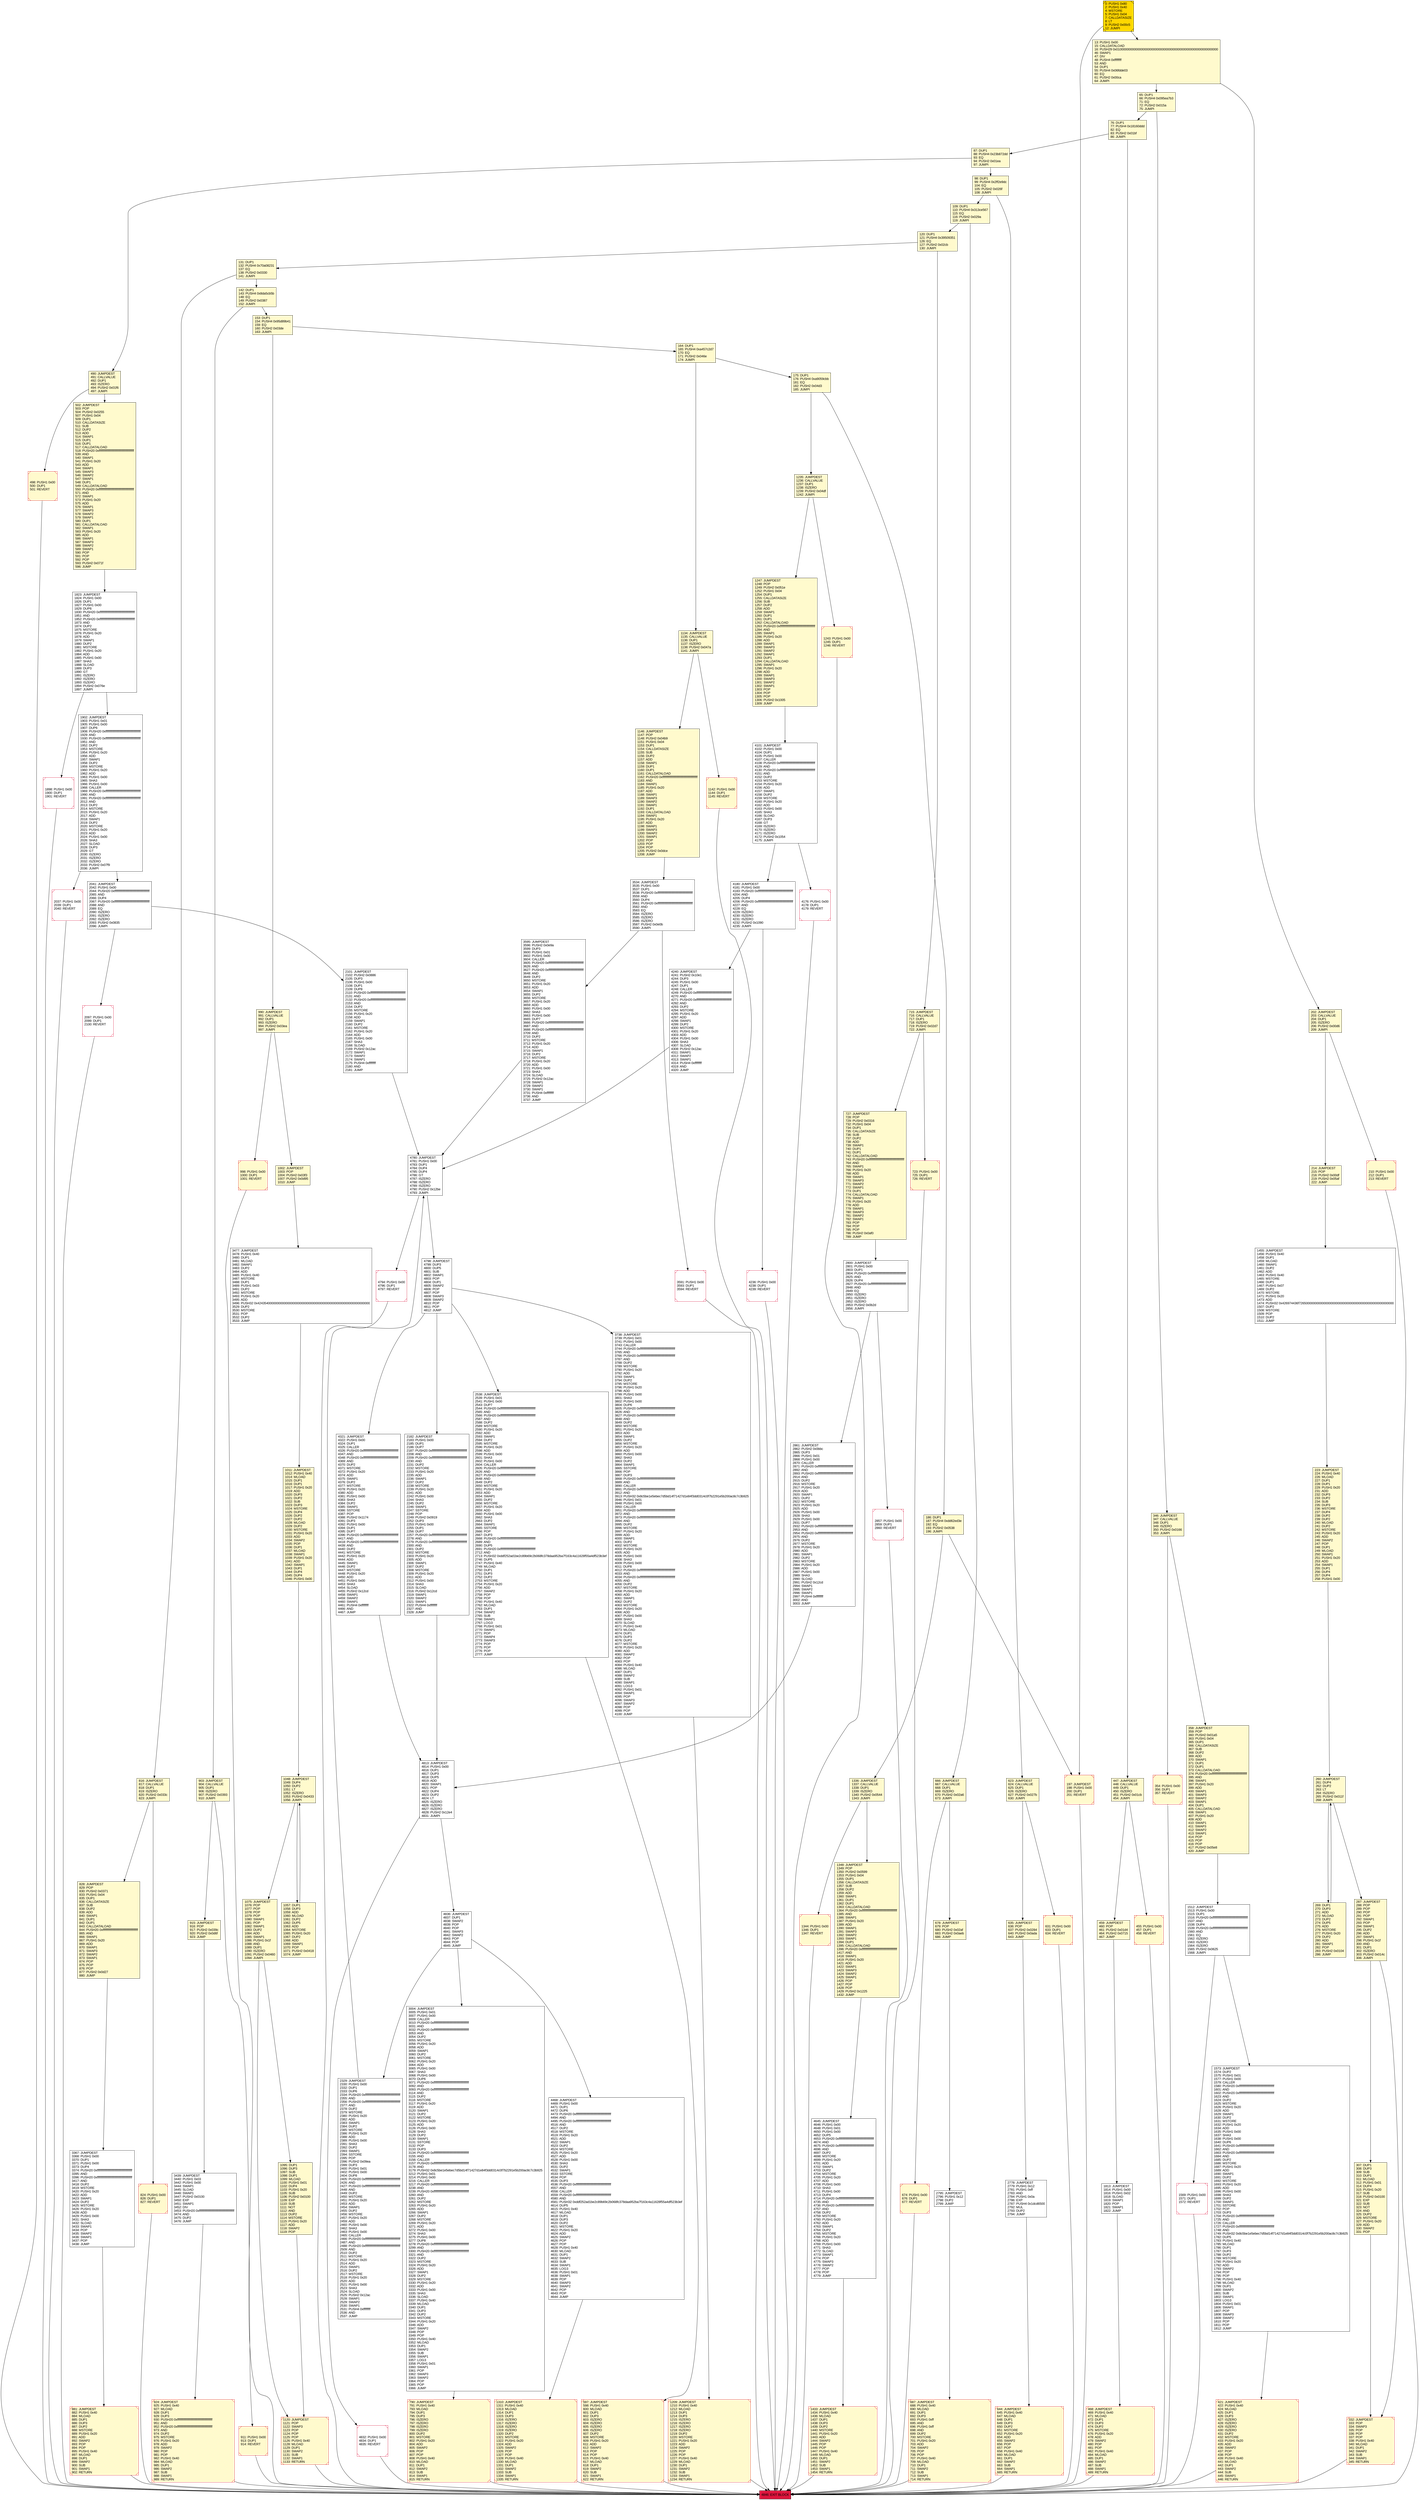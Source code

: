digraph G {
bgcolor=transparent rankdir=UD;
node [shape=box style=filled color=black fillcolor=white fontname=arial fontcolor=black];
153 [label="153: DUP1\l154: PUSH4 0x95d89b41\l159: EQ\l160: PUSH2 0x03de\l163: JUMPI\l" fillcolor=lemonchiffon ];
4813 [label="4813: JUMPDEST\l4814: PUSH1 0x00\l4816: DUP1\l4817: DUP3\l4818: DUP5\l4819: ADD\l4820: SWAP1\l4821: POP\l4822: DUP4\l4823: DUP2\l4824: LT\l4825: ISZERO\l4826: ISZERO\l4827: ISZERO\l4828: PUSH2 0x12e4\l4831: JUMPI\l" ];
674 [label="674: PUSH1 0x00\l676: DUP1\l677: REVERT\l" fillcolor=lemonchiffon shape=Msquare color=crimson ];
3595 [label="3595: JUMPDEST\l3596: PUSH2 0x0e9a\l3599: DUP3\l3600: PUSH1 0x01\l3602: PUSH1 0x00\l3604: CALLER\l3605: PUSH20 0xffffffffffffffffffffffffffffffffffffffff\l3626: AND\l3627: PUSH20 0xffffffffffffffffffffffffffffffffffffffff\l3648: AND\l3649: DUP2\l3650: MSTORE\l3651: PUSH1 0x20\l3653: ADD\l3654: SWAP1\l3655: DUP2\l3656: MSTORE\l3657: PUSH1 0x20\l3659: ADD\l3660: PUSH1 0x00\l3662: SHA3\l3663: PUSH1 0x00\l3665: DUP7\l3666: PUSH20 0xffffffffffffffffffffffffffffffffffffffff\l3687: AND\l3688: PUSH20 0xffffffffffffffffffffffffffffffffffffffff\l3709: AND\l3710: DUP2\l3711: MSTORE\l3712: PUSH1 0x20\l3714: ADD\l3715: SWAP1\l3716: DUP2\l3717: MSTORE\l3718: PUSH1 0x20\l3720: ADD\l3721: PUSH1 0x00\l3723: SHA3\l3724: SLOAD\l3725: PUSH2 0x12ac\l3728: SWAP1\l3729: SWAP2\l3730: SWAP1\l3731: PUSH4 0xffffffff\l3736: AND\l3737: JUMP\l" ];
346 [label="346: JUMPDEST\l347: CALLVALUE\l348: DUP1\l349: ISZERO\l350: PUSH2 0x0166\l353: JUMPI\l" fillcolor=lemonchiffon ];
65 [label="65: DUP1\l66: PUSH4 0x095ea7b3\l71: EQ\l72: PUSH2 0x015a\l75: JUMPI\l" fillcolor=lemonchiffon ];
131 [label="131: DUP1\l132: PUSH4 0x70a08231\l137: EQ\l138: PUSH2 0x0330\l141: JUMPI\l" fillcolor=lemonchiffon ];
120 [label="120: DUP1\l121: PUSH4 0x39509351\l126: EQ\l127: PUSH2 0x02cb\l130: JUMPI\l" fillcolor=lemonchiffon ];
678 [label="678: JUMPDEST\l679: POP\l680: PUSH2 0x02af\l683: PUSH2 0x0aeb\l686: JUMP\l" fillcolor=lemonchiffon ];
666 [label="666: JUMPDEST\l667: CALLVALUE\l668: DUP1\l669: ISZERO\l670: PUSH2 0x02a6\l673: JUMPI\l" fillcolor=lemonchiffon ];
687 [label="687: JUMPDEST\l688: PUSH1 0x40\l690: MLOAD\l691: DUP1\l692: DUP3\l693: PUSH1 0xff\l695: AND\l696: PUSH1 0xff\l698: AND\l699: DUP2\l700: MSTORE\l701: PUSH1 0x20\l703: ADD\l704: SWAP2\l705: POP\l706: POP\l707: PUSH1 0x40\l709: MLOAD\l710: DUP1\l711: SWAP2\l712: SUB\l713: SWAP1\l714: RETURN\l" fillcolor=lemonchiffon shape=Msquare color=crimson ];
4794 [label="4794: PUSH1 0x00\l4796: DUP1\l4797: REVERT\l" shape=Msquare color=crimson ];
142 [label="142: DUP1\l143: PUSH4 0x8da5cb5b\l148: EQ\l149: PUSH2 0x0387\l152: JUMPI\l" fillcolor=lemonchiffon ];
1310 [label="1310: JUMPDEST\l1311: PUSH1 0x40\l1313: MLOAD\l1314: DUP1\l1315: DUP3\l1316: ISZERO\l1317: ISZERO\l1318: ISZERO\l1319: ISZERO\l1320: DUP2\l1321: MSTORE\l1322: PUSH1 0x20\l1324: ADD\l1325: SWAP2\l1326: POP\l1327: POP\l1328: PUSH1 0x40\l1330: MLOAD\l1331: DUP1\l1332: SWAP2\l1333: SUB\l1334: SWAP1\l1335: RETURN\l" fillcolor=lemonchiffon shape=Msquare color=crimson ];
502 [label="502: JUMPDEST\l503: POP\l504: PUSH2 0x0255\l507: PUSH1 0x04\l509: DUP1\l510: CALLDATASIZE\l511: SUB\l512: DUP2\l513: ADD\l514: SWAP1\l515: DUP1\l516: DUP1\l517: CALLDATALOAD\l518: PUSH20 0xffffffffffffffffffffffffffffffffffffffff\l539: AND\l540: SWAP1\l541: PUSH1 0x20\l543: ADD\l544: SWAP1\l545: SWAP3\l546: SWAP2\l547: SWAP1\l548: DUP1\l549: CALLDATALOAD\l550: PUSH20 0xffffffffffffffffffffffffffffffffffffffff\l571: AND\l572: SWAP1\l573: PUSH1 0x20\l575: ADD\l576: SWAP1\l577: SWAP3\l578: SWAP2\l579: SWAP1\l580: DUP1\l581: CALLDATALOAD\l582: SWAP1\l583: PUSH1 0x20\l585: ADD\l586: SWAP1\l587: SWAP3\l588: SWAP2\l589: SWAP1\l590: POP\l591: POP\l592: POP\l593: PUSH2 0x071f\l596: JUMP\l" fillcolor=lemonchiffon ];
715 [label="715: JUMPDEST\l716: CALLVALUE\l717: DUP1\l718: ISZERO\l719: PUSH2 0x02d7\l722: JUMPI\l" fillcolor=lemonchiffon ];
790 [label="790: JUMPDEST\l791: PUSH1 0x40\l793: MLOAD\l794: DUP1\l795: DUP3\l796: ISZERO\l797: ISZERO\l798: ISZERO\l799: ISZERO\l800: DUP2\l801: MSTORE\l802: PUSH1 0x20\l804: ADD\l805: SWAP2\l806: POP\l807: POP\l808: PUSH1 0x40\l810: MLOAD\l811: DUP1\l812: SWAP2\l813: SUB\l814: SWAP1\l815: RETURN\l" fillcolor=lemonchiffon shape=Msquare color=crimson ];
1433 [label="1433: JUMPDEST\l1434: PUSH1 0x40\l1436: MLOAD\l1437: DUP1\l1438: DUP3\l1439: DUP2\l1440: MSTORE\l1441: PUSH1 0x20\l1443: ADD\l1444: SWAP2\l1445: POP\l1446: POP\l1447: PUSH1 0x40\l1449: MLOAD\l1450: DUP1\l1451: SWAP2\l1452: SUB\l1453: SWAP1\l1454: RETURN\l" fillcolor=lemonchiffon shape=Msquare color=crimson ];
4236 [label="4236: PUSH1 0x00\l4238: DUP1\l4239: REVERT\l" shape=Msquare color=crimson ];
911 [label="911: PUSH1 0x00\l913: DUP1\l914: REVERT\l" fillcolor=lemonchiffon shape=Msquare color=crimson ];
1002 [label="1002: JUMPDEST\l1003: POP\l1004: PUSH2 0x03f3\l1007: PUSH2 0x0d95\l1010: JUMP\l" fillcolor=lemonchiffon ];
644 [label="644: JUMPDEST\l645: PUSH1 0x40\l647: MLOAD\l648: DUP1\l649: DUP3\l650: DUP2\l651: MSTORE\l652: PUSH1 0x20\l654: ADD\l655: SWAP2\l656: POP\l657: POP\l658: PUSH1 0x40\l660: MLOAD\l661: DUP1\l662: SWAP2\l663: SUB\l664: SWAP1\l665: RETURN\l" fillcolor=lemonchiffon shape=Msquare color=crimson ];
307 [label="307: DUP1\l308: DUP3\l309: SUB\l310: DUP1\l311: MLOAD\l312: PUSH1 0x01\l314: DUP4\l315: PUSH1 0x20\l317: SUB\l318: PUSH2 0x0100\l321: EXP\l322: SUB\l323: NOT\l324: AND\l325: DUP2\l326: MSTORE\l327: PUSH1 0x20\l329: ADD\l330: SWAP2\l331: POP\l" fillcolor=lemonchiffon ];
1512 [label="1512: JUMPDEST\l1513: PUSH1 0x00\l1515: DUP1\l1516: PUSH20 0xffffffffffffffffffffffffffffffffffffffff\l1537: AND\l1538: DUP4\l1539: PUSH20 0xffffffffffffffffffffffffffffffffffffffff\l1560: AND\l1561: EQ\l1562: ISZERO\l1563: ISZERO\l1564: ISZERO\l1565: PUSH2 0x0625\l1568: JUMPI\l" ];
459 [label="459: JUMPDEST\l460: POP\l461: PUSH2 0x01d4\l464: PUSH2 0x0715\l467: JUMP\l" fillcolor=lemonchiffon ];
4832 [label="4832: PUSH1 0x00\l4834: DUP1\l4835: REVERT\l" shape=Msquare color=crimson ];
4321 [label="4321: JUMPDEST\l4322: PUSH1 0x00\l4324: DUP1\l4325: CALLER\l4326: PUSH20 0xffffffffffffffffffffffffffffffffffffffff\l4347: AND\l4348: PUSH20 0xffffffffffffffffffffffffffffffffffffffff\l4369: AND\l4370: DUP2\l4371: MSTORE\l4372: PUSH1 0x20\l4374: ADD\l4375: SWAP1\l4376: DUP2\l4377: MSTORE\l4378: PUSH1 0x20\l4380: ADD\l4381: PUSH1 0x00\l4383: SHA3\l4384: DUP2\l4385: SWAP1\l4386: SSTORE\l4387: POP\l4388: PUSH2 0x1174\l4391: DUP3\l4392: PUSH1 0x00\l4394: DUP1\l4395: DUP7\l4396: PUSH20 0xffffffffffffffffffffffffffffffffffffffff\l4417: AND\l4418: PUSH20 0xffffffffffffffffffffffffffffffffffffffff\l4439: AND\l4440: DUP2\l4441: MSTORE\l4442: PUSH1 0x20\l4444: ADD\l4445: SWAP1\l4446: DUP2\l4447: MSTORE\l4448: PUSH1 0x20\l4450: ADD\l4451: PUSH1 0x00\l4453: SHA3\l4454: SLOAD\l4455: PUSH2 0x12cd\l4458: SWAP1\l4459: SWAP2\l4460: SWAP1\l4461: PUSH4 0xffffffff\l4466: AND\l4467: JUMP\l" ];
1011 [label="1011: JUMPDEST\l1012: PUSH1 0x40\l1014: MLOAD\l1015: DUP1\l1016: DUP1\l1017: PUSH1 0x20\l1019: ADD\l1020: DUP3\l1021: DUP2\l1022: SUB\l1023: DUP3\l1024: MSTORE\l1025: DUP4\l1026: DUP2\l1027: DUP2\l1028: MLOAD\l1029: DUP2\l1030: MSTORE\l1031: PUSH1 0x20\l1033: ADD\l1034: SWAP2\l1035: POP\l1036: DUP1\l1037: MLOAD\l1038: SWAP1\l1039: PUSH1 0x20\l1041: ADD\l1042: SWAP1\l1043: DUP1\l1044: DUP4\l1045: DUP4\l1046: PUSH1 0x00\l" fillcolor=lemonchiffon ];
2538 [label="2538: JUMPDEST\l2539: PUSH1 0x01\l2541: PUSH1 0x00\l2543: DUP7\l2544: PUSH20 0xffffffffffffffffffffffffffffffffffffffff\l2565: AND\l2566: PUSH20 0xffffffffffffffffffffffffffffffffffffffff\l2587: AND\l2588: DUP2\l2589: MSTORE\l2590: PUSH1 0x20\l2592: ADD\l2593: SWAP1\l2594: DUP2\l2595: MSTORE\l2596: PUSH1 0x20\l2598: ADD\l2599: PUSH1 0x00\l2601: SHA3\l2602: PUSH1 0x00\l2604: CALLER\l2605: PUSH20 0xffffffffffffffffffffffffffffffffffffffff\l2626: AND\l2627: PUSH20 0xffffffffffffffffffffffffffffffffffffffff\l2648: AND\l2649: DUP2\l2650: MSTORE\l2651: PUSH1 0x20\l2653: ADD\l2654: SWAP1\l2655: DUP2\l2656: MSTORE\l2657: PUSH1 0x20\l2659: ADD\l2660: PUSH1 0x00\l2662: SHA3\l2663: DUP2\l2664: SWAP1\l2665: SSTORE\l2666: POP\l2667: DUP3\l2668: PUSH20 0xffffffffffffffffffffffffffffffffffffffff\l2689: AND\l2690: DUP5\l2691: PUSH20 0xffffffffffffffffffffffffffffffffffffffff\l2712: AND\l2713: PUSH32 0xddf252ad1be2c89b69c2b068fc378daa952ba7f163c4a11628f55a4df523b3ef\l2746: DUP5\l2747: PUSH1 0x40\l2749: MLOAD\l2750: DUP1\l2751: DUP3\l2752: DUP2\l2753: MSTORE\l2754: PUSH1 0x20\l2756: ADD\l2757: SWAP2\l2758: POP\l2759: POP\l2760: PUSH1 0x40\l2762: MLOAD\l2763: DUP1\l2764: SWAP2\l2765: SUB\l2766: SWAP1\l2767: LOG3\l2768: PUSH1 0x01\l2770: SWAP1\l2771: POP\l2772: SWAP4\l2773: SWAP3\l2774: POP\l2775: POP\l2776: POP\l2777: JUMP\l" ];
998 [label="998: PUSH1 0x00\l1000: DUP1\l1001: REVERT\l" fillcolor=lemonchiffon shape=Msquare color=crimson ];
1095 [label="1095: DUP1\l1096: DUP3\l1097: SUB\l1098: DUP1\l1099: MLOAD\l1100: PUSH1 0x01\l1102: DUP4\l1103: PUSH1 0x20\l1105: SUB\l1106: PUSH2 0x0100\l1109: EXP\l1110: SUB\l1111: NOT\l1112: AND\l1113: DUP2\l1114: MSTORE\l1115: PUSH1 0x20\l1117: ADD\l1118: SWAP2\l1119: POP\l" fillcolor=lemonchiffon ];
98 [label="98: DUP1\l99: PUSH4 0x2ff2e9dc\l104: EQ\l105: PUSH2 0x026f\l108: JUMPI\l" fillcolor=lemonchiffon ];
1075 [label="1075: JUMPDEST\l1076: POP\l1077: POP\l1078: POP\l1079: POP\l1080: SWAP1\l1081: POP\l1082: SWAP1\l1083: DUP2\l1084: ADD\l1085: SWAP1\l1086: PUSH1 0x1f\l1088: AND\l1089: DUP1\l1090: ISZERO\l1091: PUSH2 0x0460\l1094: JUMPI\l" fillcolor=lemonchiffon ];
623 [label="623: JUMPDEST\l624: CALLVALUE\l625: DUP1\l626: ISZERO\l627: PUSH2 0x027b\l630: JUMPI\l" fillcolor=lemonchiffon ];
498 [label="498: PUSH1 0x00\l500: DUP1\l501: REVERT\l" fillcolor=lemonchiffon shape=Msquare color=crimson ];
2037 [label="2037: PUSH1 0x00\l2039: DUP1\l2040: REVERT\l" shape=Msquare color=crimson ];
13 [label="13: PUSH1 0x00\l15: CALLDATALOAD\l16: PUSH29 0x0100000000000000000000000000000000000000000000000000000000\l46: SWAP1\l47: DIV\l48: PUSH4 0xffffffff\l53: AND\l54: DUP1\l55: PUSH4 0x06fdde03\l60: EQ\l61: PUSH2 0x00ca\l64: JUMPI\l" fillcolor=lemonchiffon ];
2329 [label="2329: JUMPDEST\l2330: PUSH1 0x00\l2332: DUP1\l2333: DUP6\l2334: PUSH20 0xffffffffffffffffffffffffffffffffffffffff\l2355: AND\l2356: PUSH20 0xffffffffffffffffffffffffffffffffffffffff\l2377: AND\l2378: DUP2\l2379: MSTORE\l2380: PUSH1 0x20\l2382: ADD\l2383: SWAP1\l2384: DUP2\l2385: MSTORE\l2386: PUSH1 0x20\l2388: ADD\l2389: PUSH1 0x00\l2391: SHA3\l2392: DUP2\l2393: SWAP1\l2394: SSTORE\l2395: POP\l2396: PUSH2 0x09ea\l2399: DUP3\l2400: PUSH1 0x01\l2402: PUSH1 0x00\l2404: DUP8\l2405: PUSH20 0xffffffffffffffffffffffffffffffffffffffff\l2426: AND\l2427: PUSH20 0xffffffffffffffffffffffffffffffffffffffff\l2448: AND\l2449: DUP2\l2450: MSTORE\l2451: PUSH1 0x20\l2453: ADD\l2454: SWAP1\l2455: DUP2\l2456: MSTORE\l2457: PUSH1 0x20\l2459: ADD\l2460: PUSH1 0x00\l2462: SHA3\l2463: PUSH1 0x00\l2465: CALLER\l2466: PUSH20 0xffffffffffffffffffffffffffffffffffffffff\l2487: AND\l2488: PUSH20 0xffffffffffffffffffffffffffffffffffffffff\l2509: AND\l2510: DUP2\l2511: MSTORE\l2512: PUSH1 0x20\l2514: ADD\l2515: SWAP1\l2516: DUP2\l2517: MSTORE\l2518: PUSH1 0x20\l2520: ADD\l2521: PUSH1 0x00\l2523: SHA3\l2524: SLOAD\l2525: PUSH2 0x12ac\l2528: SWAP1\l2529: SWAP2\l2530: SWAP1\l2531: PUSH4 0xffffffff\l2536: AND\l2537: JUMP\l" ];
175 [label="175: DUP1\l176: PUSH4 0xa9059cbb\l181: EQ\l182: PUSH2 0x04d3\l185: JUMPI\l" fillcolor=lemonchiffon ];
3738 [label="3738: JUMPDEST\l3739: PUSH1 0x01\l3741: PUSH1 0x00\l3743: CALLER\l3744: PUSH20 0xffffffffffffffffffffffffffffffffffffffff\l3765: AND\l3766: PUSH20 0xffffffffffffffffffffffffffffffffffffffff\l3787: AND\l3788: DUP2\l3789: MSTORE\l3790: PUSH1 0x20\l3792: ADD\l3793: SWAP1\l3794: DUP2\l3795: MSTORE\l3796: PUSH1 0x20\l3798: ADD\l3799: PUSH1 0x00\l3801: SHA3\l3802: PUSH1 0x00\l3804: DUP6\l3805: PUSH20 0xffffffffffffffffffffffffffffffffffffffff\l3826: AND\l3827: PUSH20 0xffffffffffffffffffffffffffffffffffffffff\l3848: AND\l3849: DUP2\l3850: MSTORE\l3851: PUSH1 0x20\l3853: ADD\l3854: SWAP1\l3855: DUP2\l3856: MSTORE\l3857: PUSH1 0x20\l3859: ADD\l3860: PUSH1 0x00\l3862: SHA3\l3863: DUP2\l3864: SWAP1\l3865: SSTORE\l3866: POP\l3867: DUP3\l3868: PUSH20 0xffffffffffffffffffffffffffffffffffffffff\l3889: AND\l3890: CALLER\l3891: PUSH20 0xffffffffffffffffffffffffffffffffffffffff\l3912: AND\l3913: PUSH32 0x8c5be1e5ebec7d5bd14f71427d1e84f3dd0314c0f7b2291e5b200ac8c7c3b925\l3946: PUSH1 0x01\l3948: PUSH1 0x00\l3950: CALLER\l3951: PUSH20 0xffffffffffffffffffffffffffffffffffffffff\l3972: AND\l3973: PUSH20 0xffffffffffffffffffffffffffffffffffffffff\l3994: AND\l3995: DUP2\l3996: MSTORE\l3997: PUSH1 0x20\l3999: ADD\l4000: SWAP1\l4001: DUP2\l4002: MSTORE\l4003: PUSH1 0x20\l4005: ADD\l4006: PUSH1 0x00\l4008: SHA3\l4009: PUSH1 0x00\l4011: DUP8\l4012: PUSH20 0xffffffffffffffffffffffffffffffffffffffff\l4033: AND\l4034: PUSH20 0xffffffffffffffffffffffffffffffffffffffff\l4055: AND\l4056: DUP2\l4057: MSTORE\l4058: PUSH1 0x20\l4060: ADD\l4061: SWAP1\l4062: DUP2\l4063: MSTORE\l4064: PUSH1 0x20\l4066: ADD\l4067: PUSH1 0x00\l4069: SHA3\l4070: SLOAD\l4071: PUSH1 0x40\l4073: MLOAD\l4074: DUP1\l4075: DUP3\l4076: DUP2\l4077: MSTORE\l4078: PUSH1 0x20\l4080: ADD\l4081: SWAP2\l4082: POP\l4083: POP\l4084: PUSH1 0x40\l4086: MLOAD\l4087: DUP1\l4088: SWAP2\l4089: SUB\l4090: SWAP1\l4091: LOG3\l4092: PUSH1 0x01\l4094: SWAP1\l4095: POP\l4096: SWAP3\l4097: SWAP2\l4098: POP\l4099: POP\l4100: JUMP\l" ];
816 [label="816: JUMPDEST\l817: CALLVALUE\l818: DUP1\l819: ISZERO\l820: PUSH2 0x033c\l823: JUMPI\l" fillcolor=lemonchiffon ];
4180 [label="4180: JUMPDEST\l4181: PUSH1 0x00\l4183: PUSH20 0xffffffffffffffffffffffffffffffffffffffff\l4204: AND\l4205: DUP4\l4206: PUSH20 0xffffffffffffffffffffffffffffffffffffffff\l4227: AND\l4228: EQ\l4229: ISZERO\l4230: ISZERO\l4231: ISZERO\l4232: PUSH2 0x1090\l4235: JUMPI\l" ];
1146 [label="1146: JUMPDEST\l1147: POP\l1148: PUSH2 0x04b9\l1151: PUSH1 0x04\l1153: DUP1\l1154: CALLDATASIZE\l1155: SUB\l1156: DUP2\l1157: ADD\l1158: SWAP1\l1159: DUP1\l1160: DUP1\l1161: CALLDATALOAD\l1162: PUSH20 0xffffffffffffffffffffffffffffffffffffffff\l1183: AND\l1184: SWAP1\l1185: PUSH1 0x20\l1187: ADD\l1188: SWAP1\l1189: SWAP3\l1190: SWAP2\l1191: SWAP1\l1192: DUP1\l1193: CALLDATALOAD\l1194: SWAP1\l1195: PUSH1 0x20\l1197: ADD\l1198: SWAP1\l1199: SWAP3\l1200: SWAP2\l1201: SWAP1\l1202: POP\l1203: POP\l1204: POP\l1205: PUSH2 0x0dce\l1208: JUMP\l" fillcolor=lemonchiffon ];
2795 [label="2795: JUMPDEST\l2796: PUSH1 0x12\l2798: DUP2\l2799: JUMP\l" ];
1336 [label="1336: JUMPDEST\l1337: CALLVALUE\l1338: DUP1\l1339: ISZERO\l1340: PUSH2 0x0544\l1343: JUMPI\l" fillcolor=lemonchiffon ];
455 [label="455: PUSH1 0x00\l457: DUP1\l458: REVERT\l" fillcolor=lemonchiffon shape=Msquare color=crimson ];
1823 [label="1823: JUMPDEST\l1824: PUSH1 0x00\l1826: DUP1\l1827: PUSH1 0x00\l1829: DUP6\l1830: PUSH20 0xffffffffffffffffffffffffffffffffffffffff\l1851: AND\l1852: PUSH20 0xffffffffffffffffffffffffffffffffffffffff\l1873: AND\l1874: DUP2\l1875: MSTORE\l1876: PUSH1 0x20\l1878: ADD\l1879: SWAP1\l1880: DUP2\l1881: MSTORE\l1882: PUSH1 0x20\l1884: ADD\l1885: PUSH1 0x00\l1887: SHA3\l1888: SLOAD\l1889: DUP3\l1890: GT\l1891: ISZERO\l1892: ISZERO\l1893: ISZERO\l1894: PUSH2 0x076e\l1897: JUMPI\l" ];
468 [label="468: JUMPDEST\l469: PUSH1 0x40\l471: MLOAD\l472: DUP1\l473: DUP3\l474: DUP2\l475: MSTORE\l476: PUSH1 0x20\l478: ADD\l479: SWAP2\l480: POP\l481: POP\l482: PUSH1 0x40\l484: MLOAD\l485: DUP1\l486: SWAP2\l487: SUB\l488: SWAP1\l489: RETURN\l" fillcolor=lemonchiffon shape=Msquare color=crimson ];
597 [label="597: JUMPDEST\l598: PUSH1 0x40\l600: MLOAD\l601: DUP1\l602: DUP3\l603: ISZERO\l604: ISZERO\l605: ISZERO\l606: ISZERO\l607: DUP2\l608: MSTORE\l609: PUSH1 0x20\l611: ADD\l612: SWAP2\l613: POP\l614: POP\l615: PUSH1 0x40\l617: MLOAD\l618: DUP1\l619: SWAP2\l620: SUB\l621: SWAP1\l622: RETURN\l" fillcolor=lemonchiffon shape=Msquare color=crimson ];
1902 [label="1902: JUMPDEST\l1903: PUSH1 0x01\l1905: PUSH1 0x00\l1907: DUP6\l1908: PUSH20 0xffffffffffffffffffffffffffffffffffffffff\l1929: AND\l1930: PUSH20 0xffffffffffffffffffffffffffffffffffffffff\l1951: AND\l1952: DUP2\l1953: MSTORE\l1954: PUSH1 0x20\l1956: ADD\l1957: SWAP1\l1958: DUP2\l1959: MSTORE\l1960: PUSH1 0x20\l1962: ADD\l1963: PUSH1 0x00\l1965: SHA3\l1966: PUSH1 0x00\l1968: CALLER\l1969: PUSH20 0xffffffffffffffffffffffffffffffffffffffff\l1990: AND\l1991: PUSH20 0xffffffffffffffffffffffffffffffffffffffff\l2012: AND\l2013: DUP2\l2014: MSTORE\l2015: PUSH1 0x20\l2017: ADD\l2018: SWAP1\l2019: DUP2\l2020: MSTORE\l2021: PUSH1 0x20\l2023: ADD\l2024: PUSH1 0x00\l2026: SHA3\l2027: SLOAD\l2028: DUP3\l2029: GT\l2030: ISZERO\l2031: ISZERO\l2032: ISZERO\l2033: PUSH2 0x07f9\l2036: JUMPI\l" ];
223 [label="223: JUMPDEST\l224: PUSH1 0x40\l226: MLOAD\l227: DUP1\l228: DUP1\l229: PUSH1 0x20\l231: ADD\l232: DUP3\l233: DUP2\l234: SUB\l235: DUP3\l236: MSTORE\l237: DUP4\l238: DUP2\l239: DUP2\l240: MLOAD\l241: DUP2\l242: MSTORE\l243: PUSH1 0x20\l245: ADD\l246: SWAP2\l247: POP\l248: DUP1\l249: MLOAD\l250: SWAP1\l251: PUSH1 0x20\l253: ADD\l254: SWAP1\l255: DUP1\l256: DUP4\l257: DUP4\l258: PUSH1 0x00\l" fillcolor=lemonchiffon ];
2800 [label="2800: JUMPDEST\l2801: PUSH1 0x00\l2803: DUP1\l2804: PUSH20 0xffffffffffffffffffffffffffffffffffffffff\l2825: AND\l2826: DUP4\l2827: PUSH20 0xffffffffffffffffffffffffffffffffffffffff\l2848: AND\l2849: EQ\l2850: ISZERO\l2851: ISZERO\l2852: ISZERO\l2853: PUSH2 0x0b2d\l2856: JUMPI\l" ];
202 [label="202: JUMPDEST\l203: CALLVALUE\l204: DUP1\l205: ISZERO\l206: PUSH2 0x00d6\l209: JUMPI\l" fillcolor=lemonchiffon ];
723 [label="723: PUSH1 0x00\l725: DUP1\l726: REVERT\l" fillcolor=lemonchiffon shape=Msquare color=crimson ];
3477 [label="3477: JUMPDEST\l3478: PUSH1 0x40\l3480: DUP1\l3481: MLOAD\l3482: SWAP1\l3483: DUP2\l3484: ADD\l3485: PUSH1 0x40\l3487: MSTORE\l3488: DUP1\l3489: PUSH1 0x03\l3491: DUP2\l3492: MSTORE\l3493: PUSH1 0x20\l3495: ADD\l3496: PUSH32 0x4243540000000000000000000000000000000000000000000000000000000000\l3529: DUP2\l3530: MSTORE\l3531: POP\l3532: DUP2\l3533: JUMP\l" ];
210 [label="210: PUSH1 0x00\l212: DUP1\l213: REVERT\l" fillcolor=lemonchiffon shape=Msquare color=crimson ];
1247 [label="1247: JUMPDEST\l1248: POP\l1249: PUSH2 0x051e\l1252: PUSH1 0x04\l1254: DUP1\l1255: CALLDATASIZE\l1256: SUB\l1257: DUP2\l1258: ADD\l1259: SWAP1\l1260: DUP1\l1261: DUP1\l1262: CALLDATALOAD\l1263: PUSH20 0xffffffffffffffffffffffffffffffffffffffff\l1284: AND\l1285: SWAP1\l1286: PUSH1 0x20\l1288: ADD\l1289: SWAP1\l1290: SWAP3\l1291: SWAP2\l1292: SWAP1\l1293: DUP1\l1294: CALLDATALOAD\l1295: SWAP1\l1296: PUSH1 0x20\l1298: ADD\l1299: SWAP1\l1300: SWAP3\l1301: SWAP2\l1302: SWAP1\l1303: POP\l1304: POP\l1305: POP\l1306: PUSH2 0x1005\l1309: JUMP\l" fillcolor=lemonchiffon ];
269 [label="269: DUP1\l270: DUP3\l271: ADD\l272: MLOAD\l273: DUP2\l274: DUP5\l275: ADD\l276: MSTORE\l277: PUSH1 0x20\l279: DUP2\l280: ADD\l281: SWAP1\l282: POP\l283: PUSH2 0x0104\l286: JUMP\l" fillcolor=lemonchiffon ];
287 [label="287: JUMPDEST\l288: POP\l289: POP\l290: POP\l291: POP\l292: SWAP1\l293: POP\l294: SWAP1\l295: DUP2\l296: ADD\l297: SWAP1\l298: PUSH1 0x1f\l300: AND\l301: DUP1\l302: ISZERO\l303: PUSH2 0x014c\l306: JUMPI\l" fillcolor=lemonchiffon ];
1243 [label="1243: PUSH1 0x00\l1245: DUP1\l1246: REVERT\l" fillcolor=lemonchiffon shape=Msquare color=crimson ];
2182 [label="2182: JUMPDEST\l2183: PUSH1 0x00\l2185: DUP1\l2186: DUP7\l2187: PUSH20 0xffffffffffffffffffffffffffffffffffffffff\l2208: AND\l2209: PUSH20 0xffffffffffffffffffffffffffffffffffffffff\l2230: AND\l2231: DUP2\l2232: MSTORE\l2233: PUSH1 0x20\l2235: ADD\l2236: SWAP1\l2237: DUP2\l2238: MSTORE\l2239: PUSH1 0x20\l2241: ADD\l2242: PUSH1 0x00\l2244: SHA3\l2245: DUP2\l2246: SWAP1\l2247: SSTORE\l2248: POP\l2249: PUSH2 0x0919\l2252: DUP3\l2253: PUSH1 0x00\l2255: DUP1\l2256: DUP7\l2257: PUSH20 0xffffffffffffffffffffffffffffffffffffffff\l2278: AND\l2279: PUSH20 0xffffffffffffffffffffffffffffffffffffffff\l2300: AND\l2301: DUP2\l2302: MSTORE\l2303: PUSH1 0x20\l2305: ADD\l2306: SWAP1\l2307: DUP2\l2308: MSTORE\l2309: PUSH1 0x20\l2311: ADD\l2312: PUSH1 0x00\l2314: SHA3\l2315: SLOAD\l2316: PUSH2 0x12cd\l2319: SWAP1\l2320: SWAP2\l2321: SWAP1\l2322: PUSH4 0xffffffff\l2327: AND\l2328: JUMP\l" ];
3004 [label="3004: JUMPDEST\l3005: PUSH1 0x01\l3007: PUSH1 0x00\l3009: CALLER\l3010: PUSH20 0xffffffffffffffffffffffffffffffffffffffff\l3031: AND\l3032: PUSH20 0xffffffffffffffffffffffffffffffffffffffff\l3053: AND\l3054: DUP2\l3055: MSTORE\l3056: PUSH1 0x20\l3058: ADD\l3059: SWAP1\l3060: DUP2\l3061: MSTORE\l3062: PUSH1 0x20\l3064: ADD\l3065: PUSH1 0x00\l3067: SHA3\l3068: PUSH1 0x00\l3070: DUP6\l3071: PUSH20 0xffffffffffffffffffffffffffffffffffffffff\l3092: AND\l3093: PUSH20 0xffffffffffffffffffffffffffffffffffffffff\l3114: AND\l3115: DUP2\l3116: MSTORE\l3117: PUSH1 0x20\l3119: ADD\l3120: SWAP1\l3121: DUP2\l3122: MSTORE\l3123: PUSH1 0x20\l3125: ADD\l3126: PUSH1 0x00\l3128: SHA3\l3129: DUP2\l3130: SWAP1\l3131: SSTORE\l3132: POP\l3133: DUP3\l3134: PUSH20 0xffffffffffffffffffffffffffffffffffffffff\l3155: AND\l3156: CALLER\l3157: PUSH20 0xffffffffffffffffffffffffffffffffffffffff\l3178: AND\l3179: PUSH32 0x8c5be1e5ebec7d5bd14f71427d1e84f3dd0314c0f7b2291e5b200ac8c7c3b925\l3212: PUSH1 0x01\l3214: PUSH1 0x00\l3216: CALLER\l3217: PUSH20 0xffffffffffffffffffffffffffffffffffffffff\l3238: AND\l3239: PUSH20 0xffffffffffffffffffffffffffffffffffffffff\l3260: AND\l3261: DUP2\l3262: MSTORE\l3263: PUSH1 0x20\l3265: ADD\l3266: SWAP1\l3267: DUP2\l3268: MSTORE\l3269: PUSH1 0x20\l3271: ADD\l3272: PUSH1 0x00\l3274: SHA3\l3275: PUSH1 0x00\l3277: DUP8\l3278: PUSH20 0xffffffffffffffffffffffffffffffffffffffff\l3299: AND\l3300: PUSH20 0xffffffffffffffffffffffffffffffffffffffff\l3321: AND\l3322: DUP2\l3323: MSTORE\l3324: PUSH1 0x20\l3326: ADD\l3327: SWAP1\l3328: DUP2\l3329: MSTORE\l3330: PUSH1 0x20\l3332: ADD\l3333: PUSH1 0x00\l3335: SHA3\l3336: SLOAD\l3337: PUSH1 0x40\l3339: MLOAD\l3340: DUP1\l3341: DUP3\l3342: DUP2\l3343: MSTORE\l3344: PUSH1 0x20\l3346: ADD\l3347: SWAP2\l3348: POP\l3349: POP\l3350: PUSH1 0x40\l3352: MLOAD\l3353: DUP1\l3354: SWAP2\l3355: SUB\l3356: SWAP1\l3357: LOG3\l3358: PUSH1 0x01\l3360: SWAP1\l3361: POP\l3362: SWAP3\l3363: SWAP2\l3364: POP\l3365: POP\l3366: JUMP\l" ];
1569 [label="1569: PUSH1 0x00\l1571: DUP1\l1572: REVERT\l" shape=Msquare color=crimson ];
490 [label="490: JUMPDEST\l491: CALLVALUE\l492: DUP1\l493: ISZERO\l494: PUSH2 0x01f6\l497: JUMPI\l" fillcolor=lemonchiffon ];
1235 [label="1235: JUMPDEST\l1236: CALLVALUE\l1237: DUP1\l1238: ISZERO\l1239: PUSH2 0x04df\l1242: JUMPI\l" fillcolor=lemonchiffon ];
2041 [label="2041: JUMPDEST\l2042: PUSH1 0x00\l2044: PUSH20 0xffffffffffffffffffffffffffffffffffffffff\l2065: AND\l2066: DUP4\l2067: PUSH20 0xffffffffffffffffffffffffffffffffffffffff\l2088: AND\l2089: EQ\l2090: ISZERO\l2091: ISZERO\l2092: ISZERO\l2093: PUSH2 0x0835\l2096: JUMPI\l" ];
1209 [label="1209: JUMPDEST\l1210: PUSH1 0x40\l1212: MLOAD\l1213: DUP1\l1214: DUP3\l1215: ISZERO\l1216: ISZERO\l1217: ISZERO\l1218: ISZERO\l1219: DUP2\l1220: MSTORE\l1221: PUSH1 0x20\l1223: ADD\l1224: SWAP2\l1225: POP\l1226: POP\l1227: PUSH1 0x40\l1229: MLOAD\l1230: DUP1\l1231: SWAP2\l1232: SUB\l1233: SWAP1\l1234: RETURN\l" fillcolor=lemonchiffon shape=Msquare color=crimson ];
4240 [label="4240: JUMPDEST\l4241: PUSH2 0x10e1\l4244: DUP3\l4245: PUSH1 0x00\l4247: DUP1\l4248: CALLER\l4249: PUSH20 0xffffffffffffffffffffffffffffffffffffffff\l4270: AND\l4271: PUSH20 0xffffffffffffffffffffffffffffffffffffffff\l4292: AND\l4293: DUP2\l4294: MSTORE\l4295: PUSH1 0x20\l4297: ADD\l4298: SWAP1\l4299: DUP2\l4300: MSTORE\l4301: PUSH1 0x20\l4303: ADD\l4304: PUSH1 0x00\l4306: SHA3\l4307: SLOAD\l4308: PUSH2 0x12ac\l4311: SWAP1\l4312: SWAP2\l4313: SWAP1\l4314: PUSH4 0xffffffff\l4319: AND\l4320: JUMP\l" ];
2857 [label="2857: PUSH1 0x00\l2859: DUP1\l2860: REVERT\l" shape=Msquare color=crimson ];
4836 [label="4836: JUMPDEST\l4837: DUP1\l4838: SWAP2\l4839: POP\l4840: POP\l4841: SWAP3\l4842: SWAP2\l4843: POP\l4844: POP\l4845: JUMP\l" ];
2097 [label="2097: PUSH1 0x00\l2099: DUP1\l2100: REVERT\l" shape=Msquare color=crimson ];
915 [label="915: JUMPDEST\l916: POP\l917: PUSH2 0x039c\l920: PUSH2 0x0d6f\l923: JUMP\l" fillcolor=lemonchiffon ];
828 [label="828: JUMPDEST\l829: POP\l830: PUSH2 0x0371\l833: PUSH1 0x04\l835: DUP1\l836: CALLDATASIZE\l837: SUB\l838: DUP2\l839: ADD\l840: SWAP1\l841: DUP1\l842: DUP1\l843: CALLDATALOAD\l844: PUSH20 0xffffffffffffffffffffffffffffffffffffffff\l865: AND\l866: SWAP1\l867: PUSH1 0x20\l869: ADD\l870: SWAP1\l871: SWAP3\l872: SWAP2\l873: SWAP1\l874: POP\l875: POP\l876: POP\l877: PUSH2 0x0d27\l880: JUMP\l" fillcolor=lemonchiffon ];
1348 [label="1348: JUMPDEST\l1349: POP\l1350: PUSH2 0x0599\l1353: PUSH1 0x04\l1355: DUP1\l1356: CALLDATASIZE\l1357: SUB\l1358: DUP2\l1359: ADD\l1360: SWAP1\l1361: DUP1\l1362: DUP1\l1363: CALLDATALOAD\l1364: PUSH20 0xffffffffffffffffffffffffffffffffffffffff\l1385: AND\l1386: SWAP1\l1387: PUSH1 0x20\l1389: ADD\l1390: SWAP1\l1391: SWAP3\l1392: SWAP2\l1393: SWAP1\l1394: DUP1\l1395: CALLDATALOAD\l1396: PUSH20 0xffffffffffffffffffffffffffffffffffffffff\l1417: AND\l1418: SWAP1\l1419: PUSH1 0x20\l1421: ADD\l1422: SWAP1\l1423: SWAP3\l1424: SWAP2\l1425: SWAP1\l1426: POP\l1427: POP\l1428: POP\l1429: PUSH2 0x1225\l1432: JUMP\l" fillcolor=lemonchiffon ];
214 [label="214: JUMPDEST\l215: POP\l216: PUSH2 0x00df\l219: PUSH2 0x05af\l222: JUMP\l" fillcolor=lemonchiffon ];
421 [label="421: JUMPDEST\l422: PUSH1 0x40\l424: MLOAD\l425: DUP1\l426: DUP3\l427: ISZERO\l428: ISZERO\l429: ISZERO\l430: ISZERO\l431: DUP2\l432: MSTORE\l433: PUSH1 0x20\l435: ADD\l436: SWAP2\l437: POP\l438: POP\l439: PUSH1 0x40\l441: MLOAD\l442: DUP1\l443: SWAP2\l444: SUB\l445: SWAP1\l446: RETURN\l" fillcolor=lemonchiffon shape=Msquare color=crimson ];
824 [label="824: PUSH1 0x00\l826: DUP1\l827: REVERT\l" fillcolor=lemonchiffon shape=Msquare color=crimson ];
4101 [label="4101: JUMPDEST\l4102: PUSH1 0x00\l4104: DUP1\l4105: PUSH1 0x00\l4107: CALLER\l4108: PUSH20 0xffffffffffffffffffffffffffffffffffffffff\l4129: AND\l4130: PUSH20 0xffffffffffffffffffffffffffffffffffffffff\l4151: AND\l4152: DUP2\l4153: MSTORE\l4154: PUSH1 0x20\l4156: ADD\l4157: SWAP1\l4158: DUP2\l4159: MSTORE\l4160: PUSH1 0x20\l4162: ADD\l4163: PUSH1 0x00\l4165: SHA3\l4166: SLOAD\l4167: DUP3\l4168: GT\l4169: ISZERO\l4170: ISZERO\l4171: ISZERO\l4172: PUSH2 0x1054\l4175: JUMPI\l" ];
903 [label="903: JUMPDEST\l904: CALLVALUE\l905: DUP1\l906: ISZERO\l907: PUSH2 0x0393\l910: JUMPI\l" fillcolor=lemonchiffon ];
4645 [label="4645: JUMPDEST\l4646: PUSH1 0x00\l4648: PUSH1 0x01\l4650: PUSH1 0x00\l4652: DUP5\l4653: PUSH20 0xffffffffffffffffffffffffffffffffffffffff\l4674: AND\l4675: PUSH20 0xffffffffffffffffffffffffffffffffffffffff\l4696: AND\l4697: DUP2\l4698: MSTORE\l4699: PUSH1 0x20\l4701: ADD\l4702: SWAP1\l4703: DUP2\l4704: MSTORE\l4705: PUSH1 0x20\l4707: ADD\l4708: PUSH1 0x00\l4710: SHA3\l4711: PUSH1 0x00\l4713: DUP4\l4714: PUSH20 0xffffffffffffffffffffffffffffffffffffffff\l4735: AND\l4736: PUSH20 0xffffffffffffffffffffffffffffffffffffffff\l4757: AND\l4758: DUP2\l4759: MSTORE\l4760: PUSH1 0x20\l4762: ADD\l4763: SWAP1\l4764: DUP2\l4765: MSTORE\l4766: PUSH1 0x20\l4768: ADD\l4769: PUSH1 0x00\l4771: SHA3\l4772: SLOAD\l4773: SWAP1\l4774: POP\l4775: SWAP3\l4776: SWAP2\l4777: POP\l4778: POP\l4779: JUMP\l" ];
87 [label="87: DUP1\l88: PUSH4 0x23b872dd\l93: EQ\l94: PUSH2 0x01ea\l97: JUMPI\l" fillcolor=lemonchiffon ];
1573 [label="1573: JUMPDEST\l1574: DUP2\l1575: PUSH1 0x01\l1577: PUSH1 0x00\l1579: CALLER\l1580: PUSH20 0xffffffffffffffffffffffffffffffffffffffff\l1601: AND\l1602: PUSH20 0xffffffffffffffffffffffffffffffffffffffff\l1623: AND\l1624: DUP2\l1625: MSTORE\l1626: PUSH1 0x20\l1628: ADD\l1629: SWAP1\l1630: DUP2\l1631: MSTORE\l1632: PUSH1 0x20\l1634: ADD\l1635: PUSH1 0x00\l1637: SHA3\l1638: PUSH1 0x00\l1640: DUP6\l1641: PUSH20 0xffffffffffffffffffffffffffffffffffffffff\l1662: AND\l1663: PUSH20 0xffffffffffffffffffffffffffffffffffffffff\l1684: AND\l1685: DUP2\l1686: MSTORE\l1687: PUSH1 0x20\l1689: ADD\l1690: SWAP1\l1691: DUP2\l1692: MSTORE\l1693: PUSH1 0x20\l1695: ADD\l1696: PUSH1 0x00\l1698: SHA3\l1699: DUP2\l1700: SWAP1\l1701: SSTORE\l1702: POP\l1703: DUP3\l1704: PUSH20 0xffffffffffffffffffffffffffffffffffffffff\l1725: AND\l1726: CALLER\l1727: PUSH20 0xffffffffffffffffffffffffffffffffffffffff\l1748: AND\l1749: PUSH32 0x8c5be1e5ebec7d5bd14f71427d1e84f3dd0314c0f7b2291e5b200ac8c7c3b925\l1782: DUP5\l1783: PUSH1 0x40\l1785: MLOAD\l1786: DUP1\l1787: DUP3\l1788: DUP2\l1789: MSTORE\l1790: PUSH1 0x20\l1792: ADD\l1793: SWAP2\l1794: POP\l1795: POP\l1796: PUSH1 0x40\l1798: MLOAD\l1799: DUP1\l1800: SWAP2\l1801: SUB\l1802: SWAP1\l1803: LOG3\l1804: PUSH1 0x01\l1806: SWAP1\l1807: POP\l1808: SWAP3\l1809: SWAP2\l1810: POP\l1811: POP\l1812: JUMP\l" ];
3591 [label="3591: PUSH1 0x00\l3593: DUP1\l3594: REVERT\l" shape=Msquare color=crimson ];
4468 [label="4468: JUMPDEST\l4469: PUSH1 0x00\l4471: DUP1\l4472: DUP6\l4473: PUSH20 0xffffffffffffffffffffffffffffffffffffffff\l4494: AND\l4495: PUSH20 0xffffffffffffffffffffffffffffffffffffffff\l4516: AND\l4517: DUP2\l4518: MSTORE\l4519: PUSH1 0x20\l4521: ADD\l4522: SWAP1\l4523: DUP2\l4524: MSTORE\l4525: PUSH1 0x20\l4527: ADD\l4528: PUSH1 0x00\l4530: SHA3\l4531: DUP2\l4532: SWAP1\l4533: SSTORE\l4534: POP\l4535: DUP3\l4536: PUSH20 0xffffffffffffffffffffffffffffffffffffffff\l4557: AND\l4558: CALLER\l4559: PUSH20 0xffffffffffffffffffffffffffffffffffffffff\l4580: AND\l4581: PUSH32 0xddf252ad1be2c89b69c2b068fc378daa952ba7f163c4a11628f55a4df523b3ef\l4614: DUP5\l4615: PUSH1 0x40\l4617: MLOAD\l4618: DUP1\l4619: DUP3\l4620: DUP2\l4621: MSTORE\l4622: PUSH1 0x20\l4624: ADD\l4625: SWAP2\l4626: POP\l4627: POP\l4628: PUSH1 0x40\l4630: MLOAD\l4631: DUP1\l4632: SWAP2\l4633: SUB\l4634: SWAP1\l4635: LOG3\l4636: PUSH1 0x01\l4638: SWAP1\l4639: POP\l4640: SWAP3\l4641: SWAP2\l4642: POP\l4643: POP\l4644: JUMP\l" ];
1057 [label="1057: DUP1\l1058: DUP3\l1059: ADD\l1060: MLOAD\l1061: DUP2\l1062: DUP5\l1063: ADD\l1064: MSTORE\l1065: PUSH1 0x20\l1067: DUP2\l1068: ADD\l1069: SWAP1\l1070: POP\l1071: PUSH2 0x0418\l1074: JUMP\l" fillcolor=lemonchiffon ];
3367 [label="3367: JUMPDEST\l3368: PUSH1 0x00\l3370: DUP1\l3371: PUSH1 0x00\l3373: DUP4\l3374: PUSH20 0xffffffffffffffffffffffffffffffffffffffff\l3395: AND\l3396: PUSH20 0xffffffffffffffffffffffffffffffffffffffff\l3417: AND\l3418: DUP2\l3419: MSTORE\l3420: PUSH1 0x20\l3422: ADD\l3423: SWAP1\l3424: DUP2\l3425: MSTORE\l3426: PUSH1 0x20\l3428: ADD\l3429: PUSH1 0x00\l3431: SHA3\l3432: SLOAD\l3433: SWAP1\l3434: POP\l3435: SWAP2\l3436: SWAP1\l3437: POP\l3438: JUMP\l" ];
109 [label="109: DUP1\l110: PUSH4 0x313ce567\l115: EQ\l116: PUSH2 0x029a\l119: JUMPI\l" fillcolor=lemonchiffon ];
4798 [label="4798: JUMPDEST\l4799: DUP3\l4800: DUP5\l4801: SUB\l4802: SWAP1\l4803: POP\l4804: DUP1\l4805: SWAP2\l4806: POP\l4807: POP\l4808: SWAP3\l4809: SWAP2\l4810: POP\l4811: POP\l4812: JUMP\l" ];
447 [label="447: JUMPDEST\l448: CALLVALUE\l449: DUP1\l450: ISZERO\l451: PUSH2 0x01cb\l454: JUMPI\l" fillcolor=lemonchiffon ];
1455 [label="1455: JUMPDEST\l1456: PUSH1 0x40\l1458: DUP1\l1459: MLOAD\l1460: SWAP1\l1461: DUP2\l1462: ADD\l1463: PUSH1 0x40\l1465: MSTORE\l1466: DUP1\l1467: PUSH1 0x07\l1469: DUP2\l1470: MSTORE\l1471: PUSH1 0x20\l1473: ADD\l1474: PUSH32 0x426974436f726500000000000000000000000000000000000000000000000000\l1507: DUP2\l1508: MSTORE\l1509: POP\l1510: DUP2\l1511: JUMP\l" ];
3534 [label="3534: JUMPDEST\l3535: PUSH1 0x00\l3537: DUP1\l3538: PUSH20 0xffffffffffffffffffffffffffffffffffffffff\l3559: AND\l3560: DUP4\l3561: PUSH20 0xffffffffffffffffffffffffffffffffffffffff\l3582: AND\l3583: EQ\l3584: ISZERO\l3585: ISZERO\l3586: ISZERO\l3587: PUSH2 0x0e0b\l3590: JUMPI\l" ];
1134 [label="1134: JUMPDEST\l1135: CALLVALUE\l1136: DUP1\l1137: ISZERO\l1138: PUSH2 0x047a\l1141: JUMPI\l" fillcolor=lemonchiffon ];
197 [label="197: JUMPDEST\l198: PUSH1 0x00\l200: DUP1\l201: REVERT\l" fillcolor=lemonchiffon shape=Msquare color=crimson ];
881 [label="881: JUMPDEST\l882: PUSH1 0x40\l884: MLOAD\l885: DUP1\l886: DUP3\l887: DUP2\l888: MSTORE\l889: PUSH1 0x20\l891: ADD\l892: SWAP2\l893: POP\l894: POP\l895: PUSH1 0x40\l897: MLOAD\l898: DUP1\l899: SWAP2\l900: SUB\l901: SWAP1\l902: RETURN\l" fillcolor=lemonchiffon shape=Msquare color=crimson ];
354 [label="354: PUSH1 0x00\l356: DUP1\l357: REVERT\l" fillcolor=lemonchiffon shape=Msquare color=crimson ];
358 [label="358: JUMPDEST\l359: POP\l360: PUSH2 0x01a5\l363: PUSH1 0x04\l365: DUP1\l366: CALLDATASIZE\l367: SUB\l368: DUP2\l369: ADD\l370: SWAP1\l371: DUP1\l372: DUP1\l373: CALLDATALOAD\l374: PUSH20 0xffffffffffffffffffffffffffffffffffffffff\l395: AND\l396: SWAP1\l397: PUSH1 0x20\l399: ADD\l400: SWAP1\l401: SWAP3\l402: SWAP2\l403: SWAP1\l404: DUP1\l405: CALLDATALOAD\l406: SWAP1\l407: PUSH1 0x20\l409: ADD\l410: SWAP1\l411: SWAP3\l412: SWAP2\l413: SWAP1\l414: POP\l415: POP\l416: POP\l417: PUSH2 0x05e8\l420: JUMP\l" fillcolor=lemonchiffon ];
2778 [label="2778: JUMPDEST\l2779: PUSH1 0x12\l2781: PUSH1 0xff\l2783: AND\l2784: PUSH1 0x0a\l2786: EXP\l2787: PUSH4 0x1dcd6500\l2792: MUL\l2793: DUP2\l2794: JUMP\l" ];
727 [label="727: JUMPDEST\l728: POP\l729: PUSH2 0x0316\l732: PUSH1 0x04\l734: DUP1\l735: CALLDATASIZE\l736: SUB\l737: DUP2\l738: ADD\l739: SWAP1\l740: DUP1\l741: DUP1\l742: CALLDATALOAD\l743: PUSH20 0xffffffffffffffffffffffffffffffffffffffff\l764: AND\l765: SWAP1\l766: PUSH1 0x20\l768: ADD\l769: SWAP1\l770: SWAP3\l771: SWAP2\l772: SWAP1\l773: DUP1\l774: CALLDATALOAD\l775: SWAP1\l776: PUSH1 0x20\l778: ADD\l779: SWAP1\l780: SWAP3\l781: SWAP2\l782: SWAP1\l783: POP\l784: POP\l785: POP\l786: PUSH2 0x0af0\l789: JUMP\l" fillcolor=lemonchiffon ];
1898 [label="1898: PUSH1 0x00\l1900: DUP1\l1901: REVERT\l" shape=Msquare color=crimson ];
635 [label="635: JUMPDEST\l636: POP\l637: PUSH2 0x0284\l640: PUSH2 0x0ada\l643: JUMP\l" fillcolor=lemonchiffon ];
186 [label="186: DUP1\l187: PUSH4 0xdd62ed3e\l192: EQ\l193: PUSH2 0x0538\l196: JUMPI\l" fillcolor=lemonchiffon ];
924 [label="924: JUMPDEST\l925: PUSH1 0x40\l927: MLOAD\l928: DUP1\l929: DUP3\l930: PUSH20 0xffffffffffffffffffffffffffffffffffffffff\l951: AND\l952: PUSH20 0xffffffffffffffffffffffffffffffffffffffff\l973: AND\l974: DUP2\l975: MSTORE\l976: PUSH1 0x20\l978: ADD\l979: SWAP2\l980: POP\l981: POP\l982: PUSH1 0x40\l984: MLOAD\l985: DUP1\l986: SWAP2\l987: SUB\l988: SWAP1\l989: RETURN\l" fillcolor=lemonchiffon shape=Msquare color=crimson ];
332 [label="332: JUMPDEST\l333: POP\l334: SWAP3\l335: POP\l336: POP\l337: POP\l338: PUSH1 0x40\l340: MLOAD\l341: DUP1\l342: SWAP2\l343: SUB\l344: SWAP1\l345: RETURN\l" fillcolor=lemonchiffon shape=Msquare color=crimson ];
631 [label="631: PUSH1 0x00\l633: DUP1\l634: REVERT\l" fillcolor=lemonchiffon shape=Msquare color=crimson ];
1142 [label="1142: PUSH1 0x00\l1144: DUP1\l1145: REVERT\l" fillcolor=lemonchiffon shape=Msquare color=crimson ];
0 [label="0: PUSH1 0x80\l2: PUSH1 0x40\l4: MSTORE\l5: PUSH1 0x04\l7: CALLDATASIZE\l8: LT\l9: PUSH2 0x00c5\l12: JUMPI\l" fillcolor=lemonchiffon shape=Msquare fillcolor=gold ];
1813 [label="1813: JUMPDEST\l1814: PUSH1 0x00\l1816: PUSH1 0x02\l1818: SLOAD\l1819: SWAP1\l1820: POP\l1821: SWAP1\l1822: JUMP\l" ];
3439 [label="3439: JUMPDEST\l3440: PUSH1 0x03\l3442: PUSH1 0x00\l3444: SWAP1\l3445: SLOAD\l3446: SWAP1\l3447: PUSH2 0x0100\l3450: EXP\l3451: SWAP1\l3452: DIV\l3453: PUSH20 0xffffffffffffffffffffffffffffffffffffffff\l3474: AND\l3475: DUP2\l3476: JUMP\l" ];
1344 [label="1344: PUSH1 0x00\l1346: DUP1\l1347: REVERT\l" fillcolor=lemonchiffon shape=Msquare color=crimson ];
260 [label="260: JUMPDEST\l261: DUP4\l262: DUP2\l263: LT\l264: ISZERO\l265: PUSH2 0x011f\l268: JUMPI\l" fillcolor=lemonchiffon ];
1048 [label="1048: JUMPDEST\l1049: DUP4\l1050: DUP2\l1051: LT\l1052: ISZERO\l1053: PUSH2 0x0433\l1056: JUMPI\l" fillcolor=lemonchiffon ];
2861 [label="2861: JUMPDEST\l2862: PUSH2 0x0bbc\l2865: DUP3\l2866: PUSH1 0x01\l2868: PUSH1 0x00\l2870: CALLER\l2871: PUSH20 0xffffffffffffffffffffffffffffffffffffffff\l2892: AND\l2893: PUSH20 0xffffffffffffffffffffffffffffffffffffffff\l2914: AND\l2915: DUP2\l2916: MSTORE\l2917: PUSH1 0x20\l2919: ADD\l2920: SWAP1\l2921: DUP2\l2922: MSTORE\l2923: PUSH1 0x20\l2925: ADD\l2926: PUSH1 0x00\l2928: SHA3\l2929: PUSH1 0x00\l2931: DUP7\l2932: PUSH20 0xffffffffffffffffffffffffffffffffffffffff\l2953: AND\l2954: PUSH20 0xffffffffffffffffffffffffffffffffffffffff\l2975: AND\l2976: DUP2\l2977: MSTORE\l2978: PUSH1 0x20\l2980: ADD\l2981: SWAP1\l2982: DUP2\l2983: MSTORE\l2984: PUSH1 0x20\l2986: ADD\l2987: PUSH1 0x00\l2989: SHA3\l2990: SLOAD\l2991: PUSH2 0x12cd\l2994: SWAP1\l2995: SWAP2\l2996: SWAP1\l2997: PUSH4 0xffffffff\l3002: AND\l3003: JUMP\l" ];
76 [label="76: DUP1\l77: PUSH4 0x18160ddd\l82: EQ\l83: PUSH2 0x01bf\l86: JUMPI\l" fillcolor=lemonchiffon ];
4780 [label="4780: JUMPDEST\l4781: PUSH1 0x00\l4783: DUP1\l4784: DUP4\l4785: DUP4\l4786: GT\l4787: ISZERO\l4788: ISZERO\l4789: ISZERO\l4790: PUSH2 0x12be\l4793: JUMPI\l" ];
4846 [label="4846: EXIT BLOCK\l" fillcolor=crimson ];
164 [label="164: DUP1\l165: PUSH4 0xa457c2d7\l170: EQ\l171: PUSH2 0x046e\l174: JUMPI\l" fillcolor=lemonchiffon ];
4176 [label="4176: PUSH1 0x00\l4178: DUP1\l4179: REVERT\l" shape=Msquare color=crimson ];
990 [label="990: JUMPDEST\l991: CALLVALUE\l992: DUP1\l993: ISZERO\l994: PUSH2 0x03ea\l997: JUMPI\l" fillcolor=lemonchiffon ];
1120 [label="1120: JUMPDEST\l1121: POP\l1122: SWAP3\l1123: POP\l1124: POP\l1125: POP\l1126: PUSH1 0x40\l1128: MLOAD\l1129: DUP1\l1130: SWAP2\l1131: SUB\l1132: SWAP1\l1133: RETURN\l" fillcolor=lemonchiffon shape=Msquare color=crimson ];
2101 [label="2101: JUMPDEST\l2102: PUSH2 0x0886\l2105: DUP3\l2106: PUSH1 0x00\l2108: DUP1\l2109: DUP8\l2110: PUSH20 0xffffffffffffffffffffffffffffffffffffffff\l2131: AND\l2132: PUSH20 0xffffffffffffffffffffffffffffffffffffffff\l2153: AND\l2154: DUP2\l2155: MSTORE\l2156: PUSH1 0x20\l2158: ADD\l2159: SWAP1\l2160: DUP2\l2161: MSTORE\l2162: PUSH1 0x20\l2164: ADD\l2165: PUSH1 0x00\l2167: SHA3\l2168: SLOAD\l2169: PUSH2 0x12ac\l2172: SWAP1\l2173: SWAP2\l2174: SWAP1\l2175: PUSH4 0xffffffff\l2180: AND\l2181: JUMP\l" ];
202 -> 210;
1075 -> 1095;
65 -> 346;
635 -> 2778;
666 -> 678;
903 -> 915;
1823 -> 1902;
186 -> 197;
1344 -> 4846;
131 -> 142;
3439 -> 924;
2041 -> 2097;
1120 -> 4846;
2101 -> 4780;
0 -> 197;
3534 -> 3591;
666 -> 674;
98 -> 623;
120 -> 131;
142 -> 153;
4176 -> 4846;
924 -> 4846;
214 -> 1455;
4836 -> 4468;
13 -> 202;
1898 -> 4846;
87 -> 490;
828 -> 3367;
881 -> 4846;
2538 -> 597;
354 -> 4846;
197 -> 4846;
3477 -> 1011;
1348 -> 4645;
631 -> 4846;
1142 -> 4846;
332 -> 4846;
120 -> 715;
1902 -> 2037;
1573 -> 421;
1002 -> 3477;
4321 -> 4813;
287 -> 307;
502 -> 1823;
4813 -> 4832;
76 -> 87;
3591 -> 4846;
164 -> 1134;
1048 -> 1057;
1057 -> 1048;
915 -> 3439;
131 -> 816;
3004 -> 790;
715 -> 723;
13 -> 65;
76 -> 447;
4780 -> 4798;
2857 -> 4846;
4101 -> 4176;
1134 -> 1142;
1209 -> 4846;
4240 -> 4780;
1569 -> 4846;
3367 -> 881;
4180 -> 4236;
678 -> 2795;
421 -> 4846;
824 -> 4846;
2795 -> 687;
2041 -> 2101;
2097 -> 4846;
2182 -> 4813;
142 -> 903;
623 -> 631;
2800 -> 2861;
597 -> 4846;
1336 -> 1344;
455 -> 4846;
4468 -> 1310;
4645 -> 1433;
468 -> 4846;
4813 -> 4836;
223 -> 260;
0 -> 13;
1243 -> 4846;
260 -> 269;
269 -> 260;
175 -> 186;
260 -> 287;
1512 -> 1573;
459 -> 1813;
623 -> 635;
723 -> 4846;
210 -> 4846;
727 -> 2800;
109 -> 120;
1011 -> 1048;
490 -> 502;
164 -> 175;
186 -> 1336;
998 -> 4846;
1048 -> 1075;
109 -> 666;
1823 -> 1898;
287 -> 332;
4832 -> 4846;
990 -> 998;
1095 -> 1120;
903 -> 911;
1075 -> 1120;
3534 -> 3595;
1813 -> 468;
2037 -> 4846;
2329 -> 4780;
498 -> 4846;
1512 -> 1569;
911 -> 4846;
346 -> 358;
4236 -> 4846;
790 -> 4846;
1433 -> 4846;
816 -> 824;
4101 -> 4180;
990 -> 1002;
816 -> 828;
346 -> 354;
4798 -> 2182;
1310 -> 4846;
447 -> 455;
490 -> 498;
1455 -> 223;
644 -> 4846;
4180 -> 4240;
175 -> 1235;
3738 -> 1209;
4836 -> 2329;
65 -> 76;
715 -> 727;
1146 -> 3534;
1134 -> 1146;
2800 -> 2857;
2861 -> 4813;
3595 -> 4780;
87 -> 98;
202 -> 214;
307 -> 332;
674 -> 4846;
1247 -> 4101;
1902 -> 2041;
4798 -> 3738;
1235 -> 1247;
153 -> 164;
1336 -> 1348;
4798 -> 2538;
153 -> 990;
687 -> 4846;
4798 -> 4321;
4794 -> 4846;
358 -> 1512;
447 -> 459;
4780 -> 4794;
4836 -> 3004;
98 -> 109;
2778 -> 644;
1235 -> 1243;
}